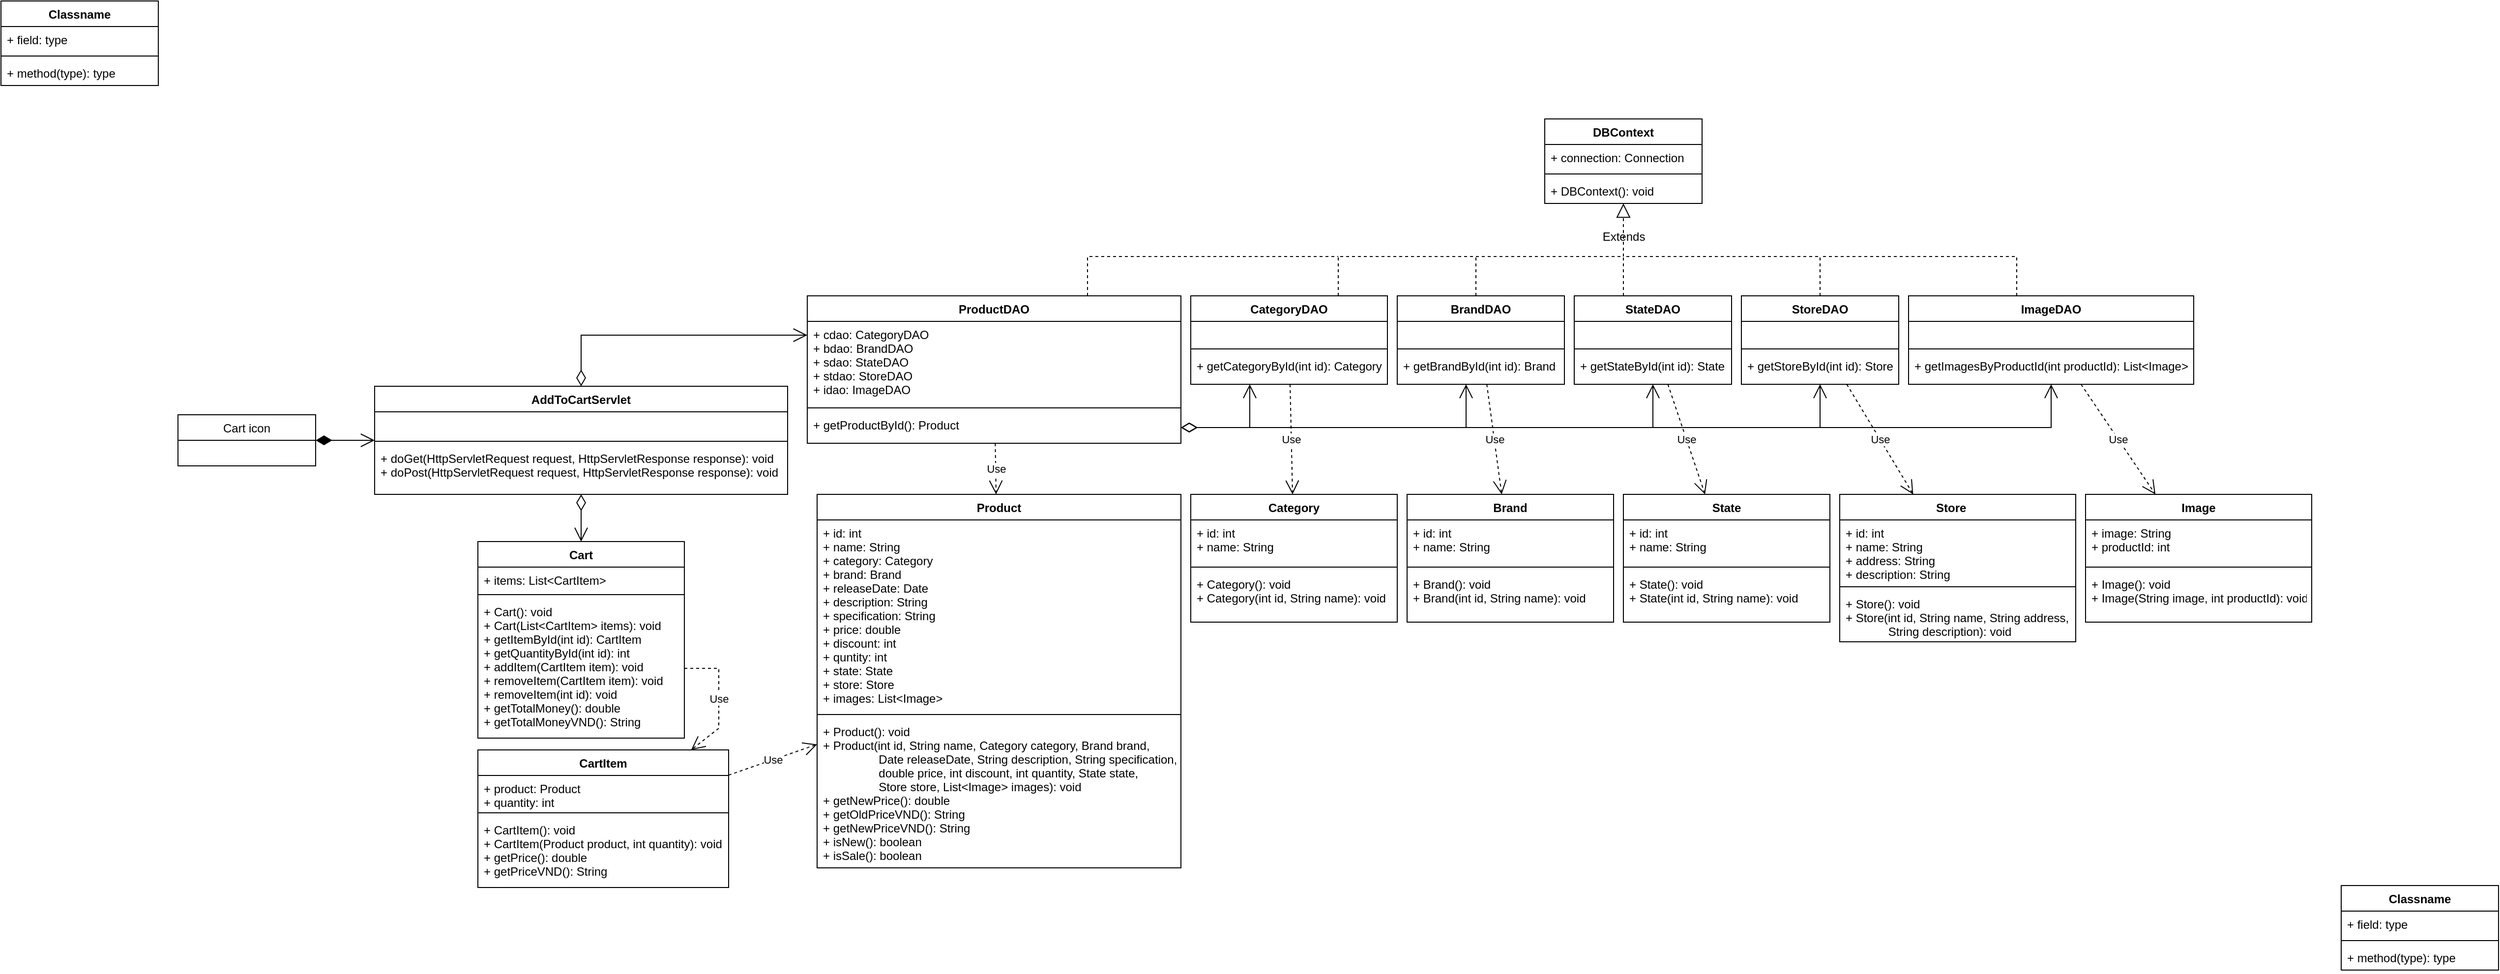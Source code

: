 <mxfile version="21.3.2" type="device" pages="2">
  <diagram id="HE0IYKD-BkBfxlgNFHw1" name="Page-1">
    <mxGraphModel dx="2284" dy="1864" grid="1" gridSize="10" guides="1" tooltips="1" connect="1" arrows="1" fold="1" page="1" pageScale="1" pageWidth="850" pageHeight="1100" math="0" shadow="0">
      <root>
        <mxCell id="0" />
        <mxCell id="1" parent="0" />
        <mxCell id="R_b42avNDvzon8WLocAG-1" value="Product" style="swimlane;fontStyle=1;align=center;verticalAlign=top;childLayout=stackLayout;horizontal=1;startSize=26;horizontalStack=0;resizeParent=1;resizeParentMax=0;resizeLast=0;collapsible=1;marginBottom=0;" parent="1" vertex="1">
          <mxGeometry x="750" y="242" width="370" height="380" as="geometry" />
        </mxCell>
        <mxCell id="R_b42avNDvzon8WLocAG-2" value="+ id: int&#xa;+ name: String&#xa;+ category: Category&#xa;+ brand: Brand&#xa;+ releaseDate: Date&#xa;+ description: String&#xa;+ specification: String&#xa;+ price: double&#xa;+ discount: int&#xa;+ quntity: int&#xa;+ state: State&#xa;+ store: Store&#xa;+ images: List&lt;Image&gt;" style="text;strokeColor=none;fillColor=none;align=left;verticalAlign=top;spacingLeft=4;spacingRight=4;overflow=hidden;rotatable=0;points=[[0,0.5],[1,0.5]];portConstraint=eastwest;" parent="R_b42avNDvzon8WLocAG-1" vertex="1">
          <mxGeometry y="26" width="370" height="194" as="geometry" />
        </mxCell>
        <mxCell id="R_b42avNDvzon8WLocAG-3" value="" style="line;strokeWidth=1;fillColor=none;align=left;verticalAlign=middle;spacingTop=-1;spacingLeft=3;spacingRight=3;rotatable=0;labelPosition=right;points=[];portConstraint=eastwest;strokeColor=inherit;" parent="R_b42avNDvzon8WLocAG-1" vertex="1">
          <mxGeometry y="220" width="370" height="8" as="geometry" />
        </mxCell>
        <mxCell id="R_b42avNDvzon8WLocAG-4" value="+ Product(): void&#xa;+ Product(int id, String name, Category category, Brand brand, &#xa;                 Date releaseDate, String description, String specification, &#xa;                 double price, int discount, int quantity, State state, &#xa;                 Store store, List&lt;Image&gt; images): void&#xa;+ getNewPrice(): double&#xa;+ getOldPriceVND(): String&#xa;+ getNewPriceVND(): String&#xa;+ isNew(): boolean&#xa;+ isSale(): boolean" style="text;strokeColor=none;fillColor=none;align=left;verticalAlign=top;spacingLeft=4;spacingRight=4;overflow=hidden;rotatable=0;points=[[0,0.5],[1,0.5]];portConstraint=eastwest;" parent="R_b42avNDvzon8WLocAG-1" vertex="1">
          <mxGeometry y="228" width="370" height="152" as="geometry" />
        </mxCell>
        <mxCell id="R_b42avNDvzon8WLocAG-5" value="Cart icon" style="swimlane;fontStyle=0;childLayout=stackLayout;horizontal=1;startSize=26;fillColor=none;horizontalStack=0;resizeParent=1;resizeParentMax=0;resizeLast=0;collapsible=1;marginBottom=0;" parent="1" vertex="1">
          <mxGeometry x="100" y="161" width="140" height="52" as="geometry" />
        </mxCell>
        <mxCell id="R_b42avNDvzon8WLocAG-6" value=" " style="text;strokeColor=none;fillColor=none;align=left;verticalAlign=top;spacingLeft=4;spacingRight=4;overflow=hidden;rotatable=0;points=[[0,0.5],[1,0.5]];portConstraint=eastwest;" parent="R_b42avNDvzon8WLocAG-5" vertex="1">
          <mxGeometry y="26" width="140" height="26" as="geometry" />
        </mxCell>
        <mxCell id="R_b42avNDvzon8WLocAG-7" value="AddToCartServlet" style="swimlane;fontStyle=1;align=center;verticalAlign=top;childLayout=stackLayout;horizontal=1;startSize=26;horizontalStack=0;resizeParent=1;resizeParentMax=0;resizeLast=0;collapsible=1;marginBottom=0;" parent="1" vertex="1">
          <mxGeometry x="300" y="132" width="420" height="110" as="geometry" />
        </mxCell>
        <mxCell id="R_b42avNDvzon8WLocAG-8" value=" " style="text;strokeColor=none;fillColor=none;align=left;verticalAlign=top;spacingLeft=4;spacingRight=4;overflow=hidden;rotatable=0;points=[[0,0.5],[1,0.5]];portConstraint=eastwest;" parent="R_b42avNDvzon8WLocAG-7" vertex="1">
          <mxGeometry y="26" width="420" height="26" as="geometry" />
        </mxCell>
        <mxCell id="R_b42avNDvzon8WLocAG-9" value="" style="line;strokeWidth=1;fillColor=none;align=left;verticalAlign=middle;spacingTop=-1;spacingLeft=3;spacingRight=3;rotatable=0;labelPosition=right;points=[];portConstraint=eastwest;strokeColor=inherit;" parent="R_b42avNDvzon8WLocAG-7" vertex="1">
          <mxGeometry y="52" width="420" height="8" as="geometry" />
        </mxCell>
        <mxCell id="R_b42avNDvzon8WLocAG-10" value="+ doGet(HttpServletRequest request, HttpServletResponse response): void&#xa;+ doPost(HttpServletRequest request, HttpServletResponse response): void" style="text;strokeColor=none;fillColor=none;align=left;verticalAlign=top;spacingLeft=4;spacingRight=4;overflow=hidden;rotatable=0;points=[[0,0.5],[1,0.5]];portConstraint=eastwest;" parent="R_b42avNDvzon8WLocAG-7" vertex="1">
          <mxGeometry y="60" width="420" height="50" as="geometry" />
        </mxCell>
        <mxCell id="R_b42avNDvzon8WLocAG-11" value="ProductDAO" style="swimlane;fontStyle=1;align=center;verticalAlign=top;childLayout=stackLayout;horizontal=1;startSize=26;horizontalStack=0;resizeParent=1;resizeParentMax=0;resizeLast=0;collapsible=1;marginBottom=0;" parent="1" vertex="1">
          <mxGeometry x="740" y="40" width="380" height="150" as="geometry" />
        </mxCell>
        <mxCell id="R_b42avNDvzon8WLocAG-12" value="+ cdao: CategoryDAO&#xa;+ bdao: BrandDAO&#xa;+ sdao: StateDAO&#xa;+ stdao: StoreDAO&#xa;+ idao: ImageDAO" style="text;strokeColor=none;fillColor=none;align=left;verticalAlign=top;spacingLeft=4;spacingRight=4;overflow=hidden;rotatable=0;points=[[0,0.5],[1,0.5]];portConstraint=eastwest;" parent="R_b42avNDvzon8WLocAG-11" vertex="1">
          <mxGeometry y="26" width="380" height="84" as="geometry" />
        </mxCell>
        <mxCell id="R_b42avNDvzon8WLocAG-13" value="" style="line;strokeWidth=1;fillColor=none;align=left;verticalAlign=middle;spacingTop=-1;spacingLeft=3;spacingRight=3;rotatable=0;labelPosition=right;points=[];portConstraint=eastwest;strokeColor=inherit;" parent="R_b42avNDvzon8WLocAG-11" vertex="1">
          <mxGeometry y="110" width="380" height="8" as="geometry" />
        </mxCell>
        <mxCell id="R_b42avNDvzon8WLocAG-14" value="+ getProductById(): Product" style="text;strokeColor=none;fillColor=none;align=left;verticalAlign=top;spacingLeft=4;spacingRight=4;overflow=hidden;rotatable=0;points=[[0,0.5],[1,0.5]];portConstraint=eastwest;" parent="R_b42avNDvzon8WLocAG-11" vertex="1">
          <mxGeometry y="118" width="380" height="32" as="geometry" />
        </mxCell>
        <mxCell id="R_b42avNDvzon8WLocAG-15" value="" style="endArrow=open;html=1;endSize=12;startArrow=diamondThin;startSize=14;startFill=0;edgeStyle=orthogonalEdgeStyle;align=left;verticalAlign=bottom;rounded=0;" parent="1" source="R_b42avNDvzon8WLocAG-7" target="R_b42avNDvzon8WLocAG-11" edge="1">
          <mxGeometry x="-1" y="50" relative="1" as="geometry">
            <mxPoint x="510" y="70" as="sourcePoint" />
            <mxPoint x="720" y="80" as="targetPoint" />
            <Array as="points">
              <mxPoint x="510" y="80" />
            </Array>
            <mxPoint x="-40" y="20" as="offset" />
          </mxGeometry>
        </mxCell>
        <mxCell id="R_b42avNDvzon8WLocAG-17" value="" style="endArrow=open;html=1;endSize=12;startArrow=diamondThin;startSize=14;startFill=1;edgeStyle=orthogonalEdgeStyle;align=left;verticalAlign=bottom;rounded=0;" parent="1" source="R_b42avNDvzon8WLocAG-5" target="R_b42avNDvzon8WLocAG-7" edge="1">
          <mxGeometry x="-0.111" y="107" relative="1" as="geometry">
            <mxPoint x="220" y="180" as="sourcePoint" />
            <mxPoint x="380" y="180" as="targetPoint" />
            <mxPoint as="offset" />
          </mxGeometry>
        </mxCell>
        <mxCell id="R_b42avNDvzon8WLocAG-18" value="DBContext" style="swimlane;fontStyle=1;align=center;verticalAlign=top;childLayout=stackLayout;horizontal=1;startSize=26;horizontalStack=0;resizeParent=1;resizeParentMax=0;resizeLast=0;collapsible=1;marginBottom=0;" parent="1" vertex="1">
          <mxGeometry x="1490" y="-140" width="160" height="86" as="geometry" />
        </mxCell>
        <mxCell id="R_b42avNDvzon8WLocAG-19" value="+ connection: Connection" style="text;strokeColor=none;fillColor=none;align=left;verticalAlign=top;spacingLeft=4;spacingRight=4;overflow=hidden;rotatable=0;points=[[0,0.5],[1,0.5]];portConstraint=eastwest;" parent="R_b42avNDvzon8WLocAG-18" vertex="1">
          <mxGeometry y="26" width="160" height="26" as="geometry" />
        </mxCell>
        <mxCell id="R_b42avNDvzon8WLocAG-20" value="" style="line;strokeWidth=1;fillColor=none;align=left;verticalAlign=middle;spacingTop=-1;spacingLeft=3;spacingRight=3;rotatable=0;labelPosition=right;points=[];portConstraint=eastwest;strokeColor=inherit;" parent="R_b42avNDvzon8WLocAG-18" vertex="1">
          <mxGeometry y="52" width="160" height="8" as="geometry" />
        </mxCell>
        <mxCell id="R_b42avNDvzon8WLocAG-21" value="+ DBContext(): void" style="text;strokeColor=none;fillColor=none;align=left;verticalAlign=top;spacingLeft=4;spacingRight=4;overflow=hidden;rotatable=0;points=[[0,0.5],[1,0.5]];portConstraint=eastwest;" parent="R_b42avNDvzon8WLocAG-18" vertex="1">
          <mxGeometry y="60" width="160" height="26" as="geometry" />
        </mxCell>
        <mxCell id="R_b42avNDvzon8WLocAG-23" value="Classname" style="swimlane;fontStyle=1;align=center;verticalAlign=top;childLayout=stackLayout;horizontal=1;startSize=26;horizontalStack=0;resizeParent=1;resizeParentMax=0;resizeLast=0;collapsible=1;marginBottom=0;" parent="1" vertex="1">
          <mxGeometry x="-80" y="-260" width="160" height="86" as="geometry" />
        </mxCell>
        <mxCell id="R_b42avNDvzon8WLocAG-24" value="+ field: type" style="text;strokeColor=none;fillColor=none;align=left;verticalAlign=top;spacingLeft=4;spacingRight=4;overflow=hidden;rotatable=0;points=[[0,0.5],[1,0.5]];portConstraint=eastwest;" parent="R_b42avNDvzon8WLocAG-23" vertex="1">
          <mxGeometry y="26" width="160" height="26" as="geometry" />
        </mxCell>
        <mxCell id="R_b42avNDvzon8WLocAG-25" value="" style="line;strokeWidth=1;fillColor=none;align=left;verticalAlign=middle;spacingTop=-1;spacingLeft=3;spacingRight=3;rotatable=0;labelPosition=right;points=[];portConstraint=eastwest;strokeColor=inherit;" parent="R_b42avNDvzon8WLocAG-23" vertex="1">
          <mxGeometry y="52" width="160" height="8" as="geometry" />
        </mxCell>
        <mxCell id="R_b42avNDvzon8WLocAG-26" value="+ method(type): type" style="text;strokeColor=none;fillColor=none;align=left;verticalAlign=top;spacingLeft=4;spacingRight=4;overflow=hidden;rotatable=0;points=[[0,0.5],[1,0.5]];portConstraint=eastwest;" parent="R_b42avNDvzon8WLocAG-23" vertex="1">
          <mxGeometry y="60" width="160" height="26" as="geometry" />
        </mxCell>
        <mxCell id="R_b42avNDvzon8WLocAG-27" value="Classname" style="swimlane;fontStyle=1;align=center;verticalAlign=top;childLayout=stackLayout;horizontal=1;startSize=26;horizontalStack=0;resizeParent=1;resizeParentMax=0;resizeLast=0;collapsible=1;marginBottom=0;" parent="1" vertex="1">
          <mxGeometry x="2300" y="640" width="160" height="86" as="geometry" />
        </mxCell>
        <mxCell id="R_b42avNDvzon8WLocAG-28" value="+ field: type" style="text;strokeColor=none;fillColor=none;align=left;verticalAlign=top;spacingLeft=4;spacingRight=4;overflow=hidden;rotatable=0;points=[[0,0.5],[1,0.5]];portConstraint=eastwest;" parent="R_b42avNDvzon8WLocAG-27" vertex="1">
          <mxGeometry y="26" width="160" height="26" as="geometry" />
        </mxCell>
        <mxCell id="R_b42avNDvzon8WLocAG-29" value="" style="line;strokeWidth=1;fillColor=none;align=left;verticalAlign=middle;spacingTop=-1;spacingLeft=3;spacingRight=3;rotatable=0;labelPosition=right;points=[];portConstraint=eastwest;strokeColor=inherit;" parent="R_b42avNDvzon8WLocAG-27" vertex="1">
          <mxGeometry y="52" width="160" height="8" as="geometry" />
        </mxCell>
        <mxCell id="R_b42avNDvzon8WLocAG-30" value="+ method(type): type" style="text;strokeColor=none;fillColor=none;align=left;verticalAlign=top;spacingLeft=4;spacingRight=4;overflow=hidden;rotatable=0;points=[[0,0.5],[1,0.5]];portConstraint=eastwest;" parent="R_b42avNDvzon8WLocAG-27" vertex="1">
          <mxGeometry y="60" width="160" height="26" as="geometry" />
        </mxCell>
        <mxCell id="R_b42avNDvzon8WLocAG-31" value="Category" style="swimlane;fontStyle=1;align=center;verticalAlign=top;childLayout=stackLayout;horizontal=1;startSize=26;horizontalStack=0;resizeParent=1;resizeParentMax=0;resizeLast=0;collapsible=1;marginBottom=0;" parent="1" vertex="1">
          <mxGeometry x="1130" y="242" width="210" height="130" as="geometry" />
        </mxCell>
        <mxCell id="R_b42avNDvzon8WLocAG-32" value="+ id: int&#xa;+ name: String" style="text;strokeColor=none;fillColor=none;align=left;verticalAlign=top;spacingLeft=4;spacingRight=4;overflow=hidden;rotatable=0;points=[[0,0.5],[1,0.5]];portConstraint=eastwest;" parent="R_b42avNDvzon8WLocAG-31" vertex="1">
          <mxGeometry y="26" width="210" height="44" as="geometry" />
        </mxCell>
        <mxCell id="R_b42avNDvzon8WLocAG-33" value="" style="line;strokeWidth=1;fillColor=none;align=left;verticalAlign=middle;spacingTop=-1;spacingLeft=3;spacingRight=3;rotatable=0;labelPosition=right;points=[];portConstraint=eastwest;strokeColor=inherit;" parent="R_b42avNDvzon8WLocAG-31" vertex="1">
          <mxGeometry y="70" width="210" height="8" as="geometry" />
        </mxCell>
        <mxCell id="R_b42avNDvzon8WLocAG-34" value="+ Category(): void&#xa;+ Category(int id, String name): void" style="text;strokeColor=none;fillColor=none;align=left;verticalAlign=top;spacingLeft=4;spacingRight=4;overflow=hidden;rotatable=0;points=[[0,0.5],[1,0.5]];portConstraint=eastwest;" parent="R_b42avNDvzon8WLocAG-31" vertex="1">
          <mxGeometry y="78" width="210" height="52" as="geometry" />
        </mxCell>
        <mxCell id="R_b42avNDvzon8WLocAG-35" value="BrandDAO" style="swimlane;fontStyle=1;align=center;verticalAlign=top;childLayout=stackLayout;horizontal=1;startSize=26;horizontalStack=0;resizeParent=1;resizeParentMax=0;resizeLast=0;collapsible=1;marginBottom=0;" parent="1" vertex="1">
          <mxGeometry x="1340" y="40" width="170" height="90" as="geometry" />
        </mxCell>
        <mxCell id="R_b42avNDvzon8WLocAG-36" value=" " style="text;strokeColor=none;fillColor=none;align=left;verticalAlign=top;spacingLeft=4;spacingRight=4;overflow=hidden;rotatable=0;points=[[0,0.5],[1,0.5]];portConstraint=eastwest;" parent="R_b42avNDvzon8WLocAG-35" vertex="1">
          <mxGeometry y="26" width="170" height="24" as="geometry" />
        </mxCell>
        <mxCell id="R_b42avNDvzon8WLocAG-37" value="" style="line;strokeWidth=1;fillColor=none;align=left;verticalAlign=middle;spacingTop=-1;spacingLeft=3;spacingRight=3;rotatable=0;labelPosition=right;points=[];portConstraint=eastwest;strokeColor=inherit;" parent="R_b42avNDvzon8WLocAG-35" vertex="1">
          <mxGeometry y="50" width="170" height="8" as="geometry" />
        </mxCell>
        <mxCell id="R_b42avNDvzon8WLocAG-38" value="+ getBrandById(int id): Brand" style="text;strokeColor=none;fillColor=none;align=left;verticalAlign=top;spacingLeft=4;spacingRight=4;overflow=hidden;rotatable=0;points=[[0,0.5],[1,0.5]];portConstraint=eastwest;" parent="R_b42avNDvzon8WLocAG-35" vertex="1">
          <mxGeometry y="58" width="170" height="32" as="geometry" />
        </mxCell>
        <mxCell id="R_b42avNDvzon8WLocAG-39" value="Brand" style="swimlane;fontStyle=1;align=center;verticalAlign=top;childLayout=stackLayout;horizontal=1;startSize=26;horizontalStack=0;resizeParent=1;resizeParentMax=0;resizeLast=0;collapsible=1;marginBottom=0;" parent="1" vertex="1">
          <mxGeometry x="1350" y="242" width="210" height="130" as="geometry" />
        </mxCell>
        <mxCell id="R_b42avNDvzon8WLocAG-40" value="+ id: int&#xa;+ name: String" style="text;strokeColor=none;fillColor=none;align=left;verticalAlign=top;spacingLeft=4;spacingRight=4;overflow=hidden;rotatable=0;points=[[0,0.5],[1,0.5]];portConstraint=eastwest;" parent="R_b42avNDvzon8WLocAG-39" vertex="1">
          <mxGeometry y="26" width="210" height="44" as="geometry" />
        </mxCell>
        <mxCell id="R_b42avNDvzon8WLocAG-41" value="" style="line;strokeWidth=1;fillColor=none;align=left;verticalAlign=middle;spacingTop=-1;spacingLeft=3;spacingRight=3;rotatable=0;labelPosition=right;points=[];portConstraint=eastwest;strokeColor=inherit;" parent="R_b42avNDvzon8WLocAG-39" vertex="1">
          <mxGeometry y="70" width="210" height="8" as="geometry" />
        </mxCell>
        <mxCell id="R_b42avNDvzon8WLocAG-42" value="+ Brand(): void&#xa;+ Brand(int id, String name): void" style="text;strokeColor=none;fillColor=none;align=left;verticalAlign=top;spacingLeft=4;spacingRight=4;overflow=hidden;rotatable=0;points=[[0,0.5],[1,0.5]];portConstraint=eastwest;" parent="R_b42avNDvzon8WLocAG-39" vertex="1">
          <mxGeometry y="78" width="210" height="52" as="geometry" />
        </mxCell>
        <mxCell id="R_b42avNDvzon8WLocAG-43" value="State" style="swimlane;fontStyle=1;align=center;verticalAlign=top;childLayout=stackLayout;horizontal=1;startSize=26;horizontalStack=0;resizeParent=1;resizeParentMax=0;resizeLast=0;collapsible=1;marginBottom=0;" parent="1" vertex="1">
          <mxGeometry x="1570" y="242" width="210" height="130" as="geometry" />
        </mxCell>
        <mxCell id="R_b42avNDvzon8WLocAG-44" value="+ id: int&#xa;+ name: String" style="text;strokeColor=none;fillColor=none;align=left;verticalAlign=top;spacingLeft=4;spacingRight=4;overflow=hidden;rotatable=0;points=[[0,0.5],[1,0.5]];portConstraint=eastwest;" parent="R_b42avNDvzon8WLocAG-43" vertex="1">
          <mxGeometry y="26" width="210" height="44" as="geometry" />
        </mxCell>
        <mxCell id="R_b42avNDvzon8WLocAG-45" value="" style="line;strokeWidth=1;fillColor=none;align=left;verticalAlign=middle;spacingTop=-1;spacingLeft=3;spacingRight=3;rotatable=0;labelPosition=right;points=[];portConstraint=eastwest;strokeColor=inherit;" parent="R_b42avNDvzon8WLocAG-43" vertex="1">
          <mxGeometry y="70" width="210" height="8" as="geometry" />
        </mxCell>
        <mxCell id="R_b42avNDvzon8WLocAG-46" value="+ State(): void&#xa;+ State(int id, String name): void" style="text;strokeColor=none;fillColor=none;align=left;verticalAlign=top;spacingLeft=4;spacingRight=4;overflow=hidden;rotatable=0;points=[[0,0.5],[1,0.5]];portConstraint=eastwest;" parent="R_b42avNDvzon8WLocAG-43" vertex="1">
          <mxGeometry y="78" width="210" height="52" as="geometry" />
        </mxCell>
        <mxCell id="R_b42avNDvzon8WLocAG-47" value="Store    " style="swimlane;fontStyle=1;align=center;verticalAlign=top;childLayout=stackLayout;horizontal=1;startSize=26;horizontalStack=0;resizeParent=1;resizeParentMax=0;resizeLast=0;collapsible=1;marginBottom=0;" parent="1" vertex="1">
          <mxGeometry x="1790" y="242" width="240" height="150" as="geometry" />
        </mxCell>
        <mxCell id="R_b42avNDvzon8WLocAG-48" value="+ id: int&#xa;+ name: String&#xa;+ address: String&#xa;+ description: String" style="text;strokeColor=none;fillColor=none;align=left;verticalAlign=top;spacingLeft=4;spacingRight=4;overflow=hidden;rotatable=0;points=[[0,0.5],[1,0.5]];portConstraint=eastwest;" parent="R_b42avNDvzon8WLocAG-47" vertex="1">
          <mxGeometry y="26" width="240" height="64" as="geometry" />
        </mxCell>
        <mxCell id="R_b42avNDvzon8WLocAG-49" value="" style="line;strokeWidth=1;fillColor=none;align=left;verticalAlign=middle;spacingTop=-1;spacingLeft=3;spacingRight=3;rotatable=0;labelPosition=right;points=[];portConstraint=eastwest;strokeColor=inherit;" parent="R_b42avNDvzon8WLocAG-47" vertex="1">
          <mxGeometry y="90" width="240" height="8" as="geometry" />
        </mxCell>
        <mxCell id="R_b42avNDvzon8WLocAG-50" value="+ Store(): void&#xa;+ Store(int id, String name, String address, &#xa;             String description): void" style="text;strokeColor=none;fillColor=none;align=left;verticalAlign=top;spacingLeft=4;spacingRight=4;overflow=hidden;rotatable=0;points=[[0,0.5],[1,0.5]];portConstraint=eastwest;" parent="R_b42avNDvzon8WLocAG-47" vertex="1">
          <mxGeometry y="98" width="240" height="52" as="geometry" />
        </mxCell>
        <mxCell id="R_b42avNDvzon8WLocAG-51" value="Image" style="swimlane;fontStyle=1;align=center;verticalAlign=top;childLayout=stackLayout;horizontal=1;startSize=26;horizontalStack=0;resizeParent=1;resizeParentMax=0;resizeLast=0;collapsible=1;marginBottom=0;" parent="1" vertex="1">
          <mxGeometry x="2040" y="242" width="230" height="130" as="geometry" />
        </mxCell>
        <mxCell id="R_b42avNDvzon8WLocAG-52" value="+ image: String&#xa;+ productId: int" style="text;strokeColor=none;fillColor=none;align=left;verticalAlign=top;spacingLeft=4;spacingRight=4;overflow=hidden;rotatable=0;points=[[0,0.5],[1,0.5]];portConstraint=eastwest;" parent="R_b42avNDvzon8WLocAG-51" vertex="1">
          <mxGeometry y="26" width="230" height="44" as="geometry" />
        </mxCell>
        <mxCell id="R_b42avNDvzon8WLocAG-53" value="" style="line;strokeWidth=1;fillColor=none;align=left;verticalAlign=middle;spacingTop=-1;spacingLeft=3;spacingRight=3;rotatable=0;labelPosition=right;points=[];portConstraint=eastwest;strokeColor=inherit;" parent="R_b42avNDvzon8WLocAG-51" vertex="1">
          <mxGeometry y="70" width="230" height="8" as="geometry" />
        </mxCell>
        <mxCell id="R_b42avNDvzon8WLocAG-54" value="+ Image(): void&#xa;+ Image(String image, int productId): void" style="text;strokeColor=none;fillColor=none;align=left;verticalAlign=top;spacingLeft=4;spacingRight=4;overflow=hidden;rotatable=0;points=[[0,0.5],[1,0.5]];portConstraint=eastwest;" parent="R_b42avNDvzon8WLocAG-51" vertex="1">
          <mxGeometry y="78" width="230" height="52" as="geometry" />
        </mxCell>
        <mxCell id="R_b42avNDvzon8WLocAG-55" value="CategoryDAO" style="swimlane;fontStyle=1;align=center;verticalAlign=top;childLayout=stackLayout;horizontal=1;startSize=26;horizontalStack=0;resizeParent=1;resizeParentMax=0;resizeLast=0;collapsible=1;marginBottom=0;" parent="1" vertex="1">
          <mxGeometry x="1130" y="40" width="200" height="90" as="geometry" />
        </mxCell>
        <mxCell id="R_b42avNDvzon8WLocAG-56" value=" " style="text;strokeColor=none;fillColor=none;align=left;verticalAlign=top;spacingLeft=4;spacingRight=4;overflow=hidden;rotatable=0;points=[[0,0.5],[1,0.5]];portConstraint=eastwest;" parent="R_b42avNDvzon8WLocAG-55" vertex="1">
          <mxGeometry y="26" width="200" height="24" as="geometry" />
        </mxCell>
        <mxCell id="R_b42avNDvzon8WLocAG-57" value="" style="line;strokeWidth=1;fillColor=none;align=left;verticalAlign=middle;spacingTop=-1;spacingLeft=3;spacingRight=3;rotatable=0;labelPosition=right;points=[];portConstraint=eastwest;strokeColor=inherit;" parent="R_b42avNDvzon8WLocAG-55" vertex="1">
          <mxGeometry y="50" width="200" height="8" as="geometry" />
        </mxCell>
        <mxCell id="R_b42avNDvzon8WLocAG-58" value="+ getCategoryById(int id): Category" style="text;strokeColor=none;fillColor=none;align=left;verticalAlign=top;spacingLeft=4;spacingRight=4;overflow=hidden;rotatable=0;points=[[0,0.5],[1,0.5]];portConstraint=eastwest;" parent="R_b42avNDvzon8WLocAG-55" vertex="1">
          <mxGeometry y="58" width="200" height="32" as="geometry" />
        </mxCell>
        <mxCell id="R_b42avNDvzon8WLocAG-59" value="StateDAO" style="swimlane;fontStyle=1;align=center;verticalAlign=top;childLayout=stackLayout;horizontal=1;startSize=26;horizontalStack=0;resizeParent=1;resizeParentMax=0;resizeLast=0;collapsible=1;marginBottom=0;" parent="1" vertex="1">
          <mxGeometry x="1520" y="40" width="160" height="90" as="geometry" />
        </mxCell>
        <mxCell id="R_b42avNDvzon8WLocAG-60" value=" " style="text;strokeColor=none;fillColor=none;align=left;verticalAlign=top;spacingLeft=4;spacingRight=4;overflow=hidden;rotatable=0;points=[[0,0.5],[1,0.5]];portConstraint=eastwest;" parent="R_b42avNDvzon8WLocAG-59" vertex="1">
          <mxGeometry y="26" width="160" height="24" as="geometry" />
        </mxCell>
        <mxCell id="R_b42avNDvzon8WLocAG-61" value="" style="line;strokeWidth=1;fillColor=none;align=left;verticalAlign=middle;spacingTop=-1;spacingLeft=3;spacingRight=3;rotatable=0;labelPosition=right;points=[];portConstraint=eastwest;strokeColor=inherit;" parent="R_b42avNDvzon8WLocAG-59" vertex="1">
          <mxGeometry y="50" width="160" height="8" as="geometry" />
        </mxCell>
        <mxCell id="R_b42avNDvzon8WLocAG-62" value="+ getStateById(int id): State" style="text;strokeColor=none;fillColor=none;align=left;verticalAlign=top;spacingLeft=4;spacingRight=4;overflow=hidden;rotatable=0;points=[[0,0.5],[1,0.5]];portConstraint=eastwest;" parent="R_b42avNDvzon8WLocAG-59" vertex="1">
          <mxGeometry y="58" width="160" height="32" as="geometry" />
        </mxCell>
        <mxCell id="R_b42avNDvzon8WLocAG-63" value="StoreDAO" style="swimlane;fontStyle=1;align=center;verticalAlign=top;childLayout=stackLayout;horizontal=1;startSize=26;horizontalStack=0;resizeParent=1;resizeParentMax=0;resizeLast=0;collapsible=1;marginBottom=0;" parent="1" vertex="1">
          <mxGeometry x="1690" y="40" width="160" height="90" as="geometry" />
        </mxCell>
        <mxCell id="R_b42avNDvzon8WLocAG-64" value=" " style="text;strokeColor=none;fillColor=none;align=left;verticalAlign=top;spacingLeft=4;spacingRight=4;overflow=hidden;rotatable=0;points=[[0,0.5],[1,0.5]];portConstraint=eastwest;" parent="R_b42avNDvzon8WLocAG-63" vertex="1">
          <mxGeometry y="26" width="160" height="24" as="geometry" />
        </mxCell>
        <mxCell id="R_b42avNDvzon8WLocAG-65" value="" style="line;strokeWidth=1;fillColor=none;align=left;verticalAlign=middle;spacingTop=-1;spacingLeft=3;spacingRight=3;rotatable=0;labelPosition=right;points=[];portConstraint=eastwest;strokeColor=inherit;" parent="R_b42avNDvzon8WLocAG-63" vertex="1">
          <mxGeometry y="50" width="160" height="8" as="geometry" />
        </mxCell>
        <mxCell id="R_b42avNDvzon8WLocAG-66" value="+ getStoreById(int id): Store" style="text;strokeColor=none;fillColor=none;align=left;verticalAlign=top;spacingLeft=4;spacingRight=4;overflow=hidden;rotatable=0;points=[[0,0.5],[1,0.5]];portConstraint=eastwest;" parent="R_b42avNDvzon8WLocAG-63" vertex="1">
          <mxGeometry y="58" width="160" height="32" as="geometry" />
        </mxCell>
        <mxCell id="R_b42avNDvzon8WLocAG-67" value="ImageDAO" style="swimlane;fontStyle=1;align=center;verticalAlign=top;childLayout=stackLayout;horizontal=1;startSize=26;horizontalStack=0;resizeParent=1;resizeParentMax=0;resizeLast=0;collapsible=1;marginBottom=0;" parent="1" vertex="1">
          <mxGeometry x="1860" y="40" width="290" height="90" as="geometry" />
        </mxCell>
        <mxCell id="R_b42avNDvzon8WLocAG-68" value=" " style="text;strokeColor=none;fillColor=none;align=left;verticalAlign=top;spacingLeft=4;spacingRight=4;overflow=hidden;rotatable=0;points=[[0,0.5],[1,0.5]];portConstraint=eastwest;" parent="R_b42avNDvzon8WLocAG-67" vertex="1">
          <mxGeometry y="26" width="290" height="24" as="geometry" />
        </mxCell>
        <mxCell id="R_b42avNDvzon8WLocAG-69" value="" style="line;strokeWidth=1;fillColor=none;align=left;verticalAlign=middle;spacingTop=-1;spacingLeft=3;spacingRight=3;rotatable=0;labelPosition=right;points=[];portConstraint=eastwest;strokeColor=inherit;" parent="R_b42avNDvzon8WLocAG-67" vertex="1">
          <mxGeometry y="50" width="290" height="8" as="geometry" />
        </mxCell>
        <mxCell id="R_b42avNDvzon8WLocAG-70" value="+ getImagesByProductId(int productId): List&lt;Image&gt;" style="text;strokeColor=none;fillColor=none;align=left;verticalAlign=top;spacingLeft=4;spacingRight=4;overflow=hidden;rotatable=0;points=[[0,0.5],[1,0.5]];portConstraint=eastwest;" parent="R_b42avNDvzon8WLocAG-67" vertex="1">
          <mxGeometry y="58" width="290" height="32" as="geometry" />
        </mxCell>
        <mxCell id="R_b42avNDvzon8WLocAG-76" value="Use" style="endArrow=open;endSize=12;dashed=1;html=1;rounded=0;" parent="1" source="R_b42avNDvzon8WLocAG-11" target="R_b42avNDvzon8WLocAG-1" edge="1">
          <mxGeometry width="160" relative="1" as="geometry">
            <mxPoint x="1190" y="140" as="sourcePoint" />
            <mxPoint x="1350" y="140" as="targetPoint" />
          </mxGeometry>
        </mxCell>
        <mxCell id="R_b42avNDvzon8WLocAG-77" value="Use" style="endArrow=open;endSize=12;dashed=1;html=1;rounded=0;" parent="1" source="R_b42avNDvzon8WLocAG-55" target="R_b42avNDvzon8WLocAG-31" edge="1">
          <mxGeometry width="160" relative="1" as="geometry">
            <mxPoint x="941.183" y="200" as="sourcePoint" />
            <mxPoint x="942.003" y="252" as="targetPoint" />
          </mxGeometry>
        </mxCell>
        <mxCell id="R_b42avNDvzon8WLocAG-78" value="Use" style="endArrow=open;endSize=12;dashed=1;html=1;rounded=0;" parent="1" source="R_b42avNDvzon8WLocAG-35" target="R_b42avNDvzon8WLocAG-39" edge="1">
          <mxGeometry width="160" relative="1" as="geometry">
            <mxPoint x="951.183" y="210" as="sourcePoint" />
            <mxPoint x="952.003" y="262" as="targetPoint" />
          </mxGeometry>
        </mxCell>
        <mxCell id="R_b42avNDvzon8WLocAG-79" value="Use" style="endArrow=open;endSize=12;dashed=1;html=1;rounded=0;" parent="1" source="R_b42avNDvzon8WLocAG-59" target="R_b42avNDvzon8WLocAG-43" edge="1">
          <mxGeometry width="160" relative="1" as="geometry">
            <mxPoint x="1441.081" y="140" as="sourcePoint" />
            <mxPoint x="1456.216" y="252" as="targetPoint" />
          </mxGeometry>
        </mxCell>
        <mxCell id="R_b42avNDvzon8WLocAG-80" value="Use" style="endArrow=open;endSize=12;dashed=1;html=1;rounded=0;" parent="1" source="R_b42avNDvzon8WLocAG-63" target="R_b42avNDvzon8WLocAG-47" edge="1">
          <mxGeometry width="160" relative="1" as="geometry">
            <mxPoint x="1844.861" y="150" as="sourcePoint" />
            <mxPoint x="1859.996" y="262" as="targetPoint" />
          </mxGeometry>
        </mxCell>
        <mxCell id="R_b42avNDvzon8WLocAG-81" value="Use" style="endArrow=open;endSize=12;dashed=1;html=1;rounded=0;" parent="1" source="R_b42avNDvzon8WLocAG-67" target="R_b42avNDvzon8WLocAG-51" edge="1">
          <mxGeometry width="160" relative="1" as="geometry">
            <mxPoint x="1461.081" y="160" as="sourcePoint" />
            <mxPoint x="1476.216" y="272" as="targetPoint" />
          </mxGeometry>
        </mxCell>
        <mxCell id="R_b42avNDvzon8WLocAG-82" value="" style="endArrow=open;html=1;endSize=12;startArrow=diamondThin;startSize=14;startFill=0;edgeStyle=orthogonalEdgeStyle;align=left;verticalAlign=bottom;rounded=0;exitX=1;exitY=0.5;exitDx=0;exitDy=0;" parent="1" source="R_b42avNDvzon8WLocAG-14" target="R_b42avNDvzon8WLocAG-55" edge="1">
          <mxGeometry x="1" y="-45" relative="1" as="geometry">
            <mxPoint x="1030" y="180" as="sourcePoint" />
            <mxPoint x="1190" y="140" as="targetPoint" />
            <Array as="points">
              <mxPoint x="1190" y="174" />
            </Array>
            <mxPoint x="5" y="20" as="offset" />
          </mxGeometry>
        </mxCell>
        <mxCell id="R_b42avNDvzon8WLocAG-83" value="" style="endArrow=open;html=1;endSize=12;startArrow=diamondThin;startSize=14;startFill=0;edgeStyle=orthogonalEdgeStyle;align=left;verticalAlign=bottom;rounded=0;" parent="1" target="R_b42avNDvzon8WLocAG-35" edge="1">
          <mxGeometry x="1" y="-45" relative="1" as="geometry">
            <mxPoint x="1120" y="174" as="sourcePoint" />
            <mxPoint x="1425" y="114" as="targetPoint" />
            <Array as="points">
              <mxPoint x="1410" y="174" />
            </Array>
            <mxPoint x="5" y="20" as="offset" />
          </mxGeometry>
        </mxCell>
        <mxCell id="R_b42avNDvzon8WLocAG-84" value="" style="endArrow=open;html=1;endSize=12;startArrow=diamondThin;startSize=14;startFill=0;edgeStyle=orthogonalEdgeStyle;align=left;verticalAlign=bottom;rounded=0;" parent="1" target="R_b42avNDvzon8WLocAG-59" edge="1">
          <mxGeometry x="1" y="-45" relative="1" as="geometry">
            <mxPoint x="1120" y="174" as="sourcePoint" />
            <mxPoint x="1425" y="130" as="targetPoint" />
            <Array as="points">
              <mxPoint x="1600" y="174" />
            </Array>
            <mxPoint x="5" y="20" as="offset" />
          </mxGeometry>
        </mxCell>
        <mxCell id="R_b42avNDvzon8WLocAG-85" value="" style="endArrow=open;html=1;endSize=12;startArrow=diamondThin;startSize=14;startFill=0;edgeStyle=orthogonalEdgeStyle;align=left;verticalAlign=bottom;rounded=0;" parent="1" target="R_b42avNDvzon8WLocAG-63" edge="1">
          <mxGeometry x="1" y="-45" relative="1" as="geometry">
            <mxPoint x="1120" y="174" as="sourcePoint" />
            <mxPoint x="1600" y="130" as="targetPoint" />
            <Array as="points">
              <mxPoint x="1770" y="174" />
            </Array>
            <mxPoint x="5" y="20" as="offset" />
          </mxGeometry>
        </mxCell>
        <mxCell id="R_b42avNDvzon8WLocAG-86" value="" style="endArrow=open;html=1;endSize=12;startArrow=diamondThin;startSize=14;startFill=0;edgeStyle=orthogonalEdgeStyle;align=left;verticalAlign=bottom;rounded=0;" parent="1" target="R_b42avNDvzon8WLocAG-67" edge="1">
          <mxGeometry x="1" y="-45" relative="1" as="geometry">
            <mxPoint x="1120" y="174" as="sourcePoint" />
            <mxPoint x="1770" y="130" as="targetPoint" />
            <Array as="points">
              <mxPoint x="2005" y="174" />
            </Array>
            <mxPoint x="5" y="20" as="offset" />
          </mxGeometry>
        </mxCell>
        <mxCell id="R_b42avNDvzon8WLocAG-87" value="Cart" style="swimlane;fontStyle=1;align=center;verticalAlign=top;childLayout=stackLayout;horizontal=1;startSize=26;horizontalStack=0;resizeParent=1;resizeParentMax=0;resizeLast=0;collapsible=1;marginBottom=0;" parent="1" vertex="1">
          <mxGeometry x="405" y="290" width="210" height="200" as="geometry" />
        </mxCell>
        <mxCell id="R_b42avNDvzon8WLocAG-88" value="+ items: List&lt;CartItem&gt;" style="text;strokeColor=none;fillColor=none;align=left;verticalAlign=top;spacingLeft=4;spacingRight=4;overflow=hidden;rotatable=0;points=[[0,0.5],[1,0.5]];portConstraint=eastwest;" parent="R_b42avNDvzon8WLocAG-87" vertex="1">
          <mxGeometry y="26" width="210" height="24" as="geometry" />
        </mxCell>
        <mxCell id="R_b42avNDvzon8WLocAG-89" value="" style="line;strokeWidth=1;fillColor=none;align=left;verticalAlign=middle;spacingTop=-1;spacingLeft=3;spacingRight=3;rotatable=0;labelPosition=right;points=[];portConstraint=eastwest;strokeColor=inherit;" parent="R_b42avNDvzon8WLocAG-87" vertex="1">
          <mxGeometry y="50" width="210" height="8" as="geometry" />
        </mxCell>
        <mxCell id="R_b42avNDvzon8WLocAG-90" value="+ Cart(): void&#xa;+ Cart(List&lt;CartItem&gt; items): void&#xa;+ getItemById(int id): CartItem&#xa;+ getQuantityById(int id): int&#xa;+ addItem(CartItem item): void&#xa;+ removeItem(CartItem item): void&#xa;+ removeItem(int id): void&#xa;+ getTotalMoney(): double&#xa;+ getTotalMoneyVND(): String" style="text;strokeColor=none;fillColor=none;align=left;verticalAlign=top;spacingLeft=4;spacingRight=4;overflow=hidden;rotatable=0;points=[[0,0.5],[1,0.5]];portConstraint=eastwest;" parent="R_b42avNDvzon8WLocAG-87" vertex="1">
          <mxGeometry y="58" width="210" height="142" as="geometry" />
        </mxCell>
        <mxCell id="R_b42avNDvzon8WLocAG-91" value="" style="endArrow=open;html=1;endSize=12;startArrow=diamondThin;startSize=14;startFill=0;edgeStyle=orthogonalEdgeStyle;align=left;verticalAlign=bottom;rounded=0;" parent="1" source="R_b42avNDvzon8WLocAG-7" target="R_b42avNDvzon8WLocAG-87" edge="1">
          <mxGeometry x="-1" y="50" relative="1" as="geometry">
            <mxPoint x="510" y="333" as="sourcePoint" />
            <mxPoint x="740" y="281" as="targetPoint" />
            <Array as="points">
              <mxPoint x="510" y="300" />
              <mxPoint x="510" y="300" />
            </Array>
            <mxPoint x="-40" y="20" as="offset" />
          </mxGeometry>
        </mxCell>
        <mxCell id="R_b42avNDvzon8WLocAG-92" value="CartItem" style="swimlane;fontStyle=1;align=center;verticalAlign=top;childLayout=stackLayout;horizontal=1;startSize=26;horizontalStack=0;resizeParent=1;resizeParentMax=0;resizeLast=0;collapsible=1;marginBottom=0;" parent="1" vertex="1">
          <mxGeometry x="405" y="502" width="255" height="140" as="geometry" />
        </mxCell>
        <mxCell id="R_b42avNDvzon8WLocAG-93" value="+ product: Product&#xa;+ quantity: int" style="text;strokeColor=none;fillColor=none;align=left;verticalAlign=top;spacingLeft=4;spacingRight=4;overflow=hidden;rotatable=0;points=[[0,0.5],[1,0.5]];portConstraint=eastwest;" parent="R_b42avNDvzon8WLocAG-92" vertex="1">
          <mxGeometry y="26" width="255" height="34" as="geometry" />
        </mxCell>
        <mxCell id="R_b42avNDvzon8WLocAG-94" value="" style="line;strokeWidth=1;fillColor=none;align=left;verticalAlign=middle;spacingTop=-1;spacingLeft=3;spacingRight=3;rotatable=0;labelPosition=right;points=[];portConstraint=eastwest;strokeColor=inherit;" parent="R_b42avNDvzon8WLocAG-92" vertex="1">
          <mxGeometry y="60" width="255" height="8" as="geometry" />
        </mxCell>
        <mxCell id="R_b42avNDvzon8WLocAG-95" value="+ CartItem(): void&#xa;+ CartItem(Product product, int quantity): void&#xa;+ getPrice(): double&#xa;+ getPriceVND(): String" style="text;strokeColor=none;fillColor=none;align=left;verticalAlign=top;spacingLeft=4;spacingRight=4;overflow=hidden;rotatable=0;points=[[0,0.5],[1,0.5]];portConstraint=eastwest;" parent="R_b42avNDvzon8WLocAG-92" vertex="1">
          <mxGeometry y="68" width="255" height="72" as="geometry" />
        </mxCell>
        <mxCell id="R_b42avNDvzon8WLocAG-97" value="Use" style="endArrow=open;endSize=12;dashed=1;html=1;rounded=0;" parent="1" source="R_b42avNDvzon8WLocAG-92" target="R_b42avNDvzon8WLocAG-1" edge="1">
          <mxGeometry width="160" relative="1" as="geometry">
            <mxPoint x="520" y="420" as="sourcePoint" />
            <mxPoint x="520" y="470" as="targetPoint" />
          </mxGeometry>
        </mxCell>
        <mxCell id="R_b42avNDvzon8WLocAG-98" value="Use" style="endArrow=open;endSize=12;dashed=1;html=1;rounded=0;" parent="1" source="R_b42avNDvzon8WLocAG-90" target="R_b42avNDvzon8WLocAG-92" edge="1">
          <mxGeometry width="160" relative="1" as="geometry">
            <mxPoint x="640" y="392.0" as="sourcePoint" />
            <mxPoint x="660" y="500" as="targetPoint" />
            <Array as="points">
              <mxPoint x="650" y="419" />
              <mxPoint x="650" y="470" />
              <mxPoint x="650" y="480" />
            </Array>
          </mxGeometry>
        </mxCell>
        <mxCell id="lfraUzHy0UAMaT1oh2VV-2" value="" style="endArrow=block;dashed=1;endFill=0;endSize=12;html=1;rounded=0;exitX=0.75;exitY=0;exitDx=0;exitDy=0;" parent="1" source="R_b42avNDvzon8WLocAG-55" target="R_b42avNDvzon8WLocAG-18" edge="1">
          <mxGeometry width="160" relative="1" as="geometry">
            <mxPoint x="1155" y="-10" as="sourcePoint" />
            <mxPoint x="1390" y="-30" as="targetPoint" />
            <Array as="points">
              <mxPoint x="1280" />
              <mxPoint x="1570" />
            </Array>
          </mxGeometry>
        </mxCell>
        <mxCell id="lfraUzHy0UAMaT1oh2VV-3" value="" style="endArrow=none;dashed=1;html=1;rounded=0;" parent="1" edge="1">
          <mxGeometry width="50" height="50" relative="1" as="geometry">
            <mxPoint x="1420" y="40" as="sourcePoint" />
            <mxPoint x="1420" as="targetPoint" />
          </mxGeometry>
        </mxCell>
        <mxCell id="lfraUzHy0UAMaT1oh2VV-5" value="" style="endArrow=none;dashed=1;html=1;rounded=0;" parent="1" edge="1">
          <mxGeometry width="50" height="50" relative="1" as="geometry">
            <mxPoint x="1570" y="40" as="sourcePoint" />
            <mxPoint x="1570" as="targetPoint" />
          </mxGeometry>
        </mxCell>
        <mxCell id="lfraUzHy0UAMaT1oh2VV-6" value="" style="endArrow=none;dashed=1;html=1;rounded=0;" parent="1" source="R_b42avNDvzon8WLocAG-63" edge="1">
          <mxGeometry width="50" height="50" relative="1" as="geometry">
            <mxPoint x="1750" y="10" as="sourcePoint" />
            <mxPoint x="1570" as="targetPoint" />
            <Array as="points">
              <mxPoint x="1770" />
            </Array>
          </mxGeometry>
        </mxCell>
        <mxCell id="lfraUzHy0UAMaT1oh2VV-7" value="" style="endArrow=none;dashed=1;html=1;rounded=0;" parent="1" edge="1">
          <mxGeometry width="50" height="50" relative="1" as="geometry">
            <mxPoint x="1970" y="40" as="sourcePoint" />
            <mxPoint x="1770" as="targetPoint" />
            <Array as="points">
              <mxPoint x="1970" />
            </Array>
          </mxGeometry>
        </mxCell>
        <mxCell id="lfraUzHy0UAMaT1oh2VV-8" value="Extends" style="text;html=1;align=center;verticalAlign=middle;resizable=0;points=[];autosize=1;strokeColor=none;fillColor=none;" parent="1" vertex="1">
          <mxGeometry x="1535" y="-35" width="70" height="30" as="geometry" />
        </mxCell>
        <mxCell id="lfraUzHy0UAMaT1oh2VV-10" value="" style="endArrow=none;dashed=1;html=1;rounded=0;exitX=0.75;exitY=0;exitDx=0;exitDy=0;" parent="1" source="R_b42avNDvzon8WLocAG-11" edge="1">
          <mxGeometry width="50" height="50" relative="1" as="geometry">
            <mxPoint x="970" y="5" as="sourcePoint" />
            <mxPoint x="1280" as="targetPoint" />
            <Array as="points">
              <mxPoint x="1025" />
            </Array>
          </mxGeometry>
        </mxCell>
      </root>
    </mxGraphModel>
  </diagram>
  <diagram id="AXoBGR_MLKZJGE1NFDvo" name="Trang-2">
    <mxGraphModel dx="1434" dy="764" grid="1" gridSize="10" guides="1" tooltips="1" connect="1" arrows="1" fold="1" page="1" pageScale="1" pageWidth="827" pageHeight="1169" math="0" shadow="0">
      <root>
        <mxCell id="0" />
        <mxCell id="1" parent="0" />
        <mxCell id="HUg-reQIVsCj5zVNsk8b-15" value="" style="rounded=0;whiteSpace=wrap;html=1;" parent="1" vertex="1">
          <mxGeometry x="300" y="160" width="790" height="760" as="geometry" />
        </mxCell>
        <mxCell id="0IFNWw9rKpCn1gXUxRyo-1" value="Employees" style="shape=umlActor;verticalLabelPosition=bottom;verticalAlign=top;html=1;outlineConnect=0;" parent="1" vertex="1">
          <mxGeometry x="170" y="460" width="30" height="60" as="geometry" />
        </mxCell>
        <mxCell id="0IFNWw9rKpCn1gXUxRyo-2" value="Login" style="ellipse;whiteSpace=wrap;html=1;" parent="1" vertex="1">
          <mxGeometry x="360" y="200" width="120" height="40" as="geometry" />
        </mxCell>
        <mxCell id="0IFNWw9rKpCn1gXUxRyo-3" value="" style="ellipse;whiteSpace=wrap;html=1;" parent="1" vertex="1">
          <mxGeometry x="360" y="80" width="120" height="40" as="geometry" />
        </mxCell>
        <mxCell id="0IFNWw9rKpCn1gXUxRyo-5" value="" style="ellipse;whiteSpace=wrap;html=1;" parent="1" vertex="1">
          <mxGeometry x="370" y="90" width="120" height="40" as="geometry" />
        </mxCell>
        <mxCell id="0IFNWw9rKpCn1gXUxRyo-6" value="" style="ellipse;whiteSpace=wrap;html=1;" parent="1" vertex="1">
          <mxGeometry x="390" y="100" width="120" height="40" as="geometry" />
        </mxCell>
        <mxCell id="0IFNWw9rKpCn1gXUxRyo-7" value="Add new patiient" style="ellipse;whiteSpace=wrap;html=1;" parent="1" vertex="1">
          <mxGeometry x="360" y="280" width="120" height="40" as="geometry" />
        </mxCell>
        <mxCell id="0IFNWw9rKpCn1gXUxRyo-8" value="View taxes" style="ellipse;whiteSpace=wrap;html=1;" parent="1" vertex="1">
          <mxGeometry x="560" y="760" width="120" height="40" as="geometry" />
        </mxCell>
        <mxCell id="0IFNWw9rKpCn1gXUxRyo-9" value="invoices report" style="ellipse;whiteSpace=wrap;html=1;" parent="1" vertex="1">
          <mxGeometry x="560" y="680" width="120" height="40" as="geometry" />
        </mxCell>
        <mxCell id="0IFNWw9rKpCn1gXUxRyo-11" value="Browse" style="ellipse;whiteSpace=wrap;html=1;" parent="1" vertex="1">
          <mxGeometry x="880" y="550" width="120" height="40" as="geometry" />
        </mxCell>
        <mxCell id="0IFNWw9rKpCn1gXUxRyo-12" value="export" style="ellipse;whiteSpace=wrap;html=1;" parent="1" vertex="1">
          <mxGeometry x="960" y="460" width="120" height="40" as="geometry" />
        </mxCell>
        <mxCell id="0IFNWw9rKpCn1gXUxRyo-13" value="View payments" style="ellipse;whiteSpace=wrap;html=1;" parent="1" vertex="1">
          <mxGeometry x="360" y="640" width="120" height="40" as="geometry" />
        </mxCell>
        <mxCell id="0IFNWw9rKpCn1gXUxRyo-14" value="connect insurances" style="ellipse;whiteSpace=wrap;html=1;" parent="1" vertex="1">
          <mxGeometry x="560" y="480" width="120" height="40" as="geometry" />
        </mxCell>
        <mxCell id="0IFNWw9rKpCn1gXUxRyo-15" value="Add fee" style="ellipse;whiteSpace=wrap;html=1;" parent="1" vertex="1">
          <mxGeometry x="640" y="240" width="120" height="40" as="geometry" />
        </mxCell>
        <mxCell id="0IFNWw9rKpCn1gXUxRyo-16" value="View patients" style="ellipse;whiteSpace=wrap;html=1;" parent="1" vertex="1">
          <mxGeometry x="360" y="360" width="120" height="40" as="geometry" />
        </mxCell>
        <mxCell id="0IFNWw9rKpCn1gXUxRyo-19" value="Include" style="endArrow=open;endSize=12;dashed=1;html=1;rounded=0;exitX=1;exitY=0.5;exitDx=0;exitDy=0;entryX=0;entryY=0.5;entryDx=0;entryDy=0;" parent="1" source="0IFNWw9rKpCn1gXUxRyo-13" target="0IFNWw9rKpCn1gXUxRyo-12" edge="1">
          <mxGeometry width="160" relative="1" as="geometry">
            <mxPoint x="500" y="740" as="sourcePoint" />
            <mxPoint x="580" y="820" as="targetPoint" />
          </mxGeometry>
        </mxCell>
        <mxCell id="0IFNWw9rKpCn1gXUxRyo-20" value="Extend" style="endArrow=open;endSize=12;dashed=1;html=1;rounded=0;exitX=0;exitY=0.5;exitDx=0;exitDy=0;" parent="1" source="0IFNWw9rKpCn1gXUxRyo-14" target="0IFNWw9rKpCn1gXUxRyo-16" edge="1">
          <mxGeometry width="160" relative="1" as="geometry">
            <mxPoint x="520" y="480" as="sourcePoint" />
            <mxPoint x="600" y="560" as="targetPoint" />
          </mxGeometry>
        </mxCell>
        <mxCell id="0IFNWw9rKpCn1gXUxRyo-21" value="Extend" style="endArrow=open;endSize=12;dashed=1;html=1;rounded=0;exitX=0;exitY=0.5;exitDx=0;exitDy=0;" parent="1" source="0IFNWw9rKpCn1gXUxRyo-15" target="0IFNWw9rKpCn1gXUxRyo-16" edge="1">
          <mxGeometry width="160" relative="1" as="geometry">
            <mxPoint x="570" y="350" as="sourcePoint" />
            <mxPoint x="490" y="390" as="targetPoint" />
          </mxGeometry>
        </mxCell>
        <mxCell id="0IFNWw9rKpCn1gXUxRyo-22" value="Extend" style="endArrow=open;endSize=12;dashed=1;html=1;rounded=0;exitX=0;exitY=0.5;exitDx=0;exitDy=0;entryX=1;entryY=0.5;entryDx=0;entryDy=0;" parent="1" source="0IFNWw9rKpCn1gXUxRyo-9" target="0IFNWw9rKpCn1gXUxRyo-13" edge="1">
          <mxGeometry width="160" relative="1" as="geometry">
            <mxPoint x="570" y="770" as="sourcePoint" />
            <mxPoint x="490" y="730" as="targetPoint" />
          </mxGeometry>
        </mxCell>
        <mxCell id="0IFNWw9rKpCn1gXUxRyo-23" value="Extend" style="endArrow=open;endSize=12;dashed=1;html=1;rounded=0;exitX=0;exitY=0.5;exitDx=0;exitDy=0;entryX=1;entryY=0.5;entryDx=0;entryDy=0;" parent="1" source="0IFNWw9rKpCn1gXUxRyo-8" target="0IFNWw9rKpCn1gXUxRyo-13" edge="1">
          <mxGeometry width="160" relative="1" as="geometry">
            <mxPoint x="570" y="930" as="sourcePoint" />
            <mxPoint x="490" y="850" as="targetPoint" />
          </mxGeometry>
        </mxCell>
        <mxCell id="0IFNWw9rKpCn1gXUxRyo-24" value="Include" style="endArrow=open;endSize=12;dashed=1;html=1;rounded=0;exitX=1;exitY=0.5;exitDx=0;exitDy=0;entryX=0;entryY=0.5;entryDx=0;entryDy=0;" parent="1" source="0IFNWw9rKpCn1gXUxRyo-16" target="0IFNWw9rKpCn1gXUxRyo-12" edge="1">
          <mxGeometry width="160" relative="1" as="geometry">
            <mxPoint x="490" y="850" as="sourcePoint" />
            <mxPoint x="570" y="850" as="targetPoint" />
          </mxGeometry>
        </mxCell>
        <mxCell id="0IFNWw9rKpCn1gXUxRyo-25" value="Include" style="endArrow=open;endSize=12;dashed=1;html=1;rounded=0;" parent="1" source="HUg-reQIVsCj5zVNsk8b-3" target="0IFNWw9rKpCn1gXUxRyo-12" edge="1">
          <mxGeometry width="160" relative="1" as="geometry">
            <mxPoint x="880" y="580" as="sourcePoint" />
            <mxPoint x="580" y="600" as="targetPoint" />
          </mxGeometry>
        </mxCell>
        <mxCell id="0IFNWw9rKpCn1gXUxRyo-26" value="Include" style="endArrow=open;endSize=12;dashed=1;html=1;rounded=0;exitX=1;exitY=0.5;exitDx=0;exitDy=0;entryX=0;entryY=0.5;entryDx=0;entryDy=0;" parent="1" source="0IFNWw9rKpCn1gXUxRyo-13" target="0IFNWw9rKpCn1gXUxRyo-11" edge="1">
          <mxGeometry width="160" relative="1" as="geometry">
            <mxPoint x="490.0" y="810" as="sourcePoint" />
            <mxPoint x="730" y="730" as="targetPoint" />
          </mxGeometry>
        </mxCell>
        <mxCell id="0IFNWw9rKpCn1gXUxRyo-27" value="Include" style="endArrow=open;endSize=12;dashed=1;html=1;rounded=0;entryX=0;entryY=0.5;entryDx=0;entryDy=0;exitX=1;exitY=0.5;exitDx=0;exitDy=0;" parent="1" source="0IFNWw9rKpCn1gXUxRyo-16" target="0IFNWw9rKpCn1gXUxRyo-11" edge="1">
          <mxGeometry width="160" relative="1" as="geometry">
            <mxPoint x="460" y="710" as="sourcePoint" />
            <mxPoint x="730" y="810" as="targetPoint" />
          </mxGeometry>
        </mxCell>
        <mxCell id="0IFNWw9rKpCn1gXUxRyo-29" value="" style="endArrow=none;html=1;rounded=0;entryX=0;entryY=0.5;entryDx=0;entryDy=0;exitX=1;exitY=0.333;exitDx=0;exitDy=0;exitPerimeter=0;" parent="1" source="0IFNWw9rKpCn1gXUxRyo-1" target="0IFNWw9rKpCn1gXUxRyo-2" edge="1">
          <mxGeometry width="50" height="50" relative="1" as="geometry">
            <mxPoint x="250" y="480" as="sourcePoint" />
            <mxPoint x="300" y="430" as="targetPoint" />
          </mxGeometry>
        </mxCell>
        <mxCell id="0IFNWw9rKpCn1gXUxRyo-30" value="" style="endArrow=none;html=1;rounded=0;entryX=0;entryY=0.5;entryDx=0;entryDy=0;exitX=1;exitY=0.333;exitDx=0;exitDy=0;exitPerimeter=0;" parent="1" source="0IFNWw9rKpCn1gXUxRyo-1" target="0IFNWw9rKpCn1gXUxRyo-16" edge="1">
          <mxGeometry width="50" height="50" relative="1" as="geometry">
            <mxPoint x="200" y="370" as="sourcePoint" />
            <mxPoint x="370.0" y="310" as="targetPoint" />
          </mxGeometry>
        </mxCell>
        <mxCell id="0IFNWw9rKpCn1gXUxRyo-31" value="" style="endArrow=none;html=1;rounded=0;entryX=0;entryY=0.5;entryDx=0;entryDy=0;exitX=1;exitY=0.333;exitDx=0;exitDy=0;exitPerimeter=0;" parent="1" source="0IFNWw9rKpCn1gXUxRyo-1" target="0IFNWw9rKpCn1gXUxRyo-13" edge="1">
          <mxGeometry width="50" height="50" relative="1" as="geometry">
            <mxPoint x="210" y="380" as="sourcePoint" />
            <mxPoint x="380.0" y="320" as="targetPoint" />
          </mxGeometry>
        </mxCell>
        <mxCell id="HUg-reQIVsCj5zVNsk8b-1" value="Update fee" style="ellipse;whiteSpace=wrap;html=1;" parent="1" vertex="1">
          <mxGeometry x="640" y="300" width="120" height="40" as="geometry" />
        </mxCell>
        <mxCell id="HUg-reQIVsCj5zVNsk8b-2" value="Extend" style="endArrow=open;endSize=12;dashed=1;html=1;rounded=0;exitX=0;exitY=0.5;exitDx=0;exitDy=0;" parent="1" source="HUg-reQIVsCj5zVNsk8b-1" target="0IFNWw9rKpCn1gXUxRyo-16" edge="1">
          <mxGeometry width="160" relative="1" as="geometry">
            <mxPoint x="840" y="370" as="sourcePoint" />
            <mxPoint x="750" y="400" as="targetPoint" />
          </mxGeometry>
        </mxCell>
        <mxCell id="HUg-reQIVsCj5zVNsk8b-3" value="Total fee" style="ellipse;whiteSpace=wrap;html=1;" parent="1" vertex="1">
          <mxGeometry x="640" y="360" width="120" height="40" as="geometry" />
        </mxCell>
        <mxCell id="HUg-reQIVsCj5zVNsk8b-4" value="Extend" style="endArrow=open;endSize=12;dashed=1;html=1;rounded=0;exitX=0;exitY=0.5;exitDx=0;exitDy=0;" parent="1" source="HUg-reQIVsCj5zVNsk8b-3" target="0IFNWw9rKpCn1gXUxRyo-16" edge="1">
          <mxGeometry width="160" relative="1" as="geometry">
            <mxPoint x="880" y="370" as="sourcePoint" />
            <mxPoint x="790" y="400" as="targetPoint" />
          </mxGeometry>
        </mxCell>
        <mxCell id="HUg-reQIVsCj5zVNsk8b-8" value="modify insurances" style="ellipse;whiteSpace=wrap;html=1;" parent="1" vertex="1">
          <mxGeometry x="560" y="550" width="120" height="40" as="geometry" />
        </mxCell>
        <mxCell id="HUg-reQIVsCj5zVNsk8b-9" value="Extend" style="endArrow=open;endSize=12;dashed=1;html=1;rounded=0;exitX=0;exitY=0.5;exitDx=0;exitDy=0;" parent="1" source="HUg-reQIVsCj5zVNsk8b-8" target="0IFNWw9rKpCn1gXUxRyo-16" edge="1">
          <mxGeometry width="160" relative="1" as="geometry">
            <mxPoint x="520" y="590" as="sourcePoint" />
            <mxPoint x="480" y="490" as="targetPoint" />
          </mxGeometry>
        </mxCell>
        <mxCell id="HUg-reQIVsCj5zVNsk8b-10" value="Add new payment" style="ellipse;whiteSpace=wrap;html=1;" parent="1" vertex="1">
          <mxGeometry x="360" y="840" width="120" height="40" as="geometry" />
        </mxCell>
        <mxCell id="HUg-reQIVsCj5zVNsk8b-13" value="" style="endArrow=none;html=1;rounded=0;entryX=0;entryY=0.5;entryDx=0;entryDy=0;exitX=1;exitY=0.333;exitDx=0;exitDy=0;exitPerimeter=0;" parent="1" source="0IFNWw9rKpCn1gXUxRyo-1" target="HUg-reQIVsCj5zVNsk8b-10" edge="1">
          <mxGeometry width="50" height="50" relative="1" as="geometry">
            <mxPoint x="200" y="370" as="sourcePoint" />
            <mxPoint x="370" y="670" as="targetPoint" />
          </mxGeometry>
        </mxCell>
        <mxCell id="HUg-reQIVsCj5zVNsk8b-14" value="" style="endArrow=none;html=1;rounded=0;entryX=0;entryY=0.5;entryDx=0;entryDy=0;exitX=1;exitY=0.333;exitDx=0;exitDy=0;exitPerimeter=0;" parent="1" source="0IFNWw9rKpCn1gXUxRyo-1" target="0IFNWw9rKpCn1gXUxRyo-7" edge="1">
          <mxGeometry width="50" height="50" relative="1" as="geometry">
            <mxPoint x="210" y="380" as="sourcePoint" />
            <mxPoint x="380" y="680" as="targetPoint" />
          </mxGeometry>
        </mxCell>
      </root>
    </mxGraphModel>
  </diagram>
</mxfile>
